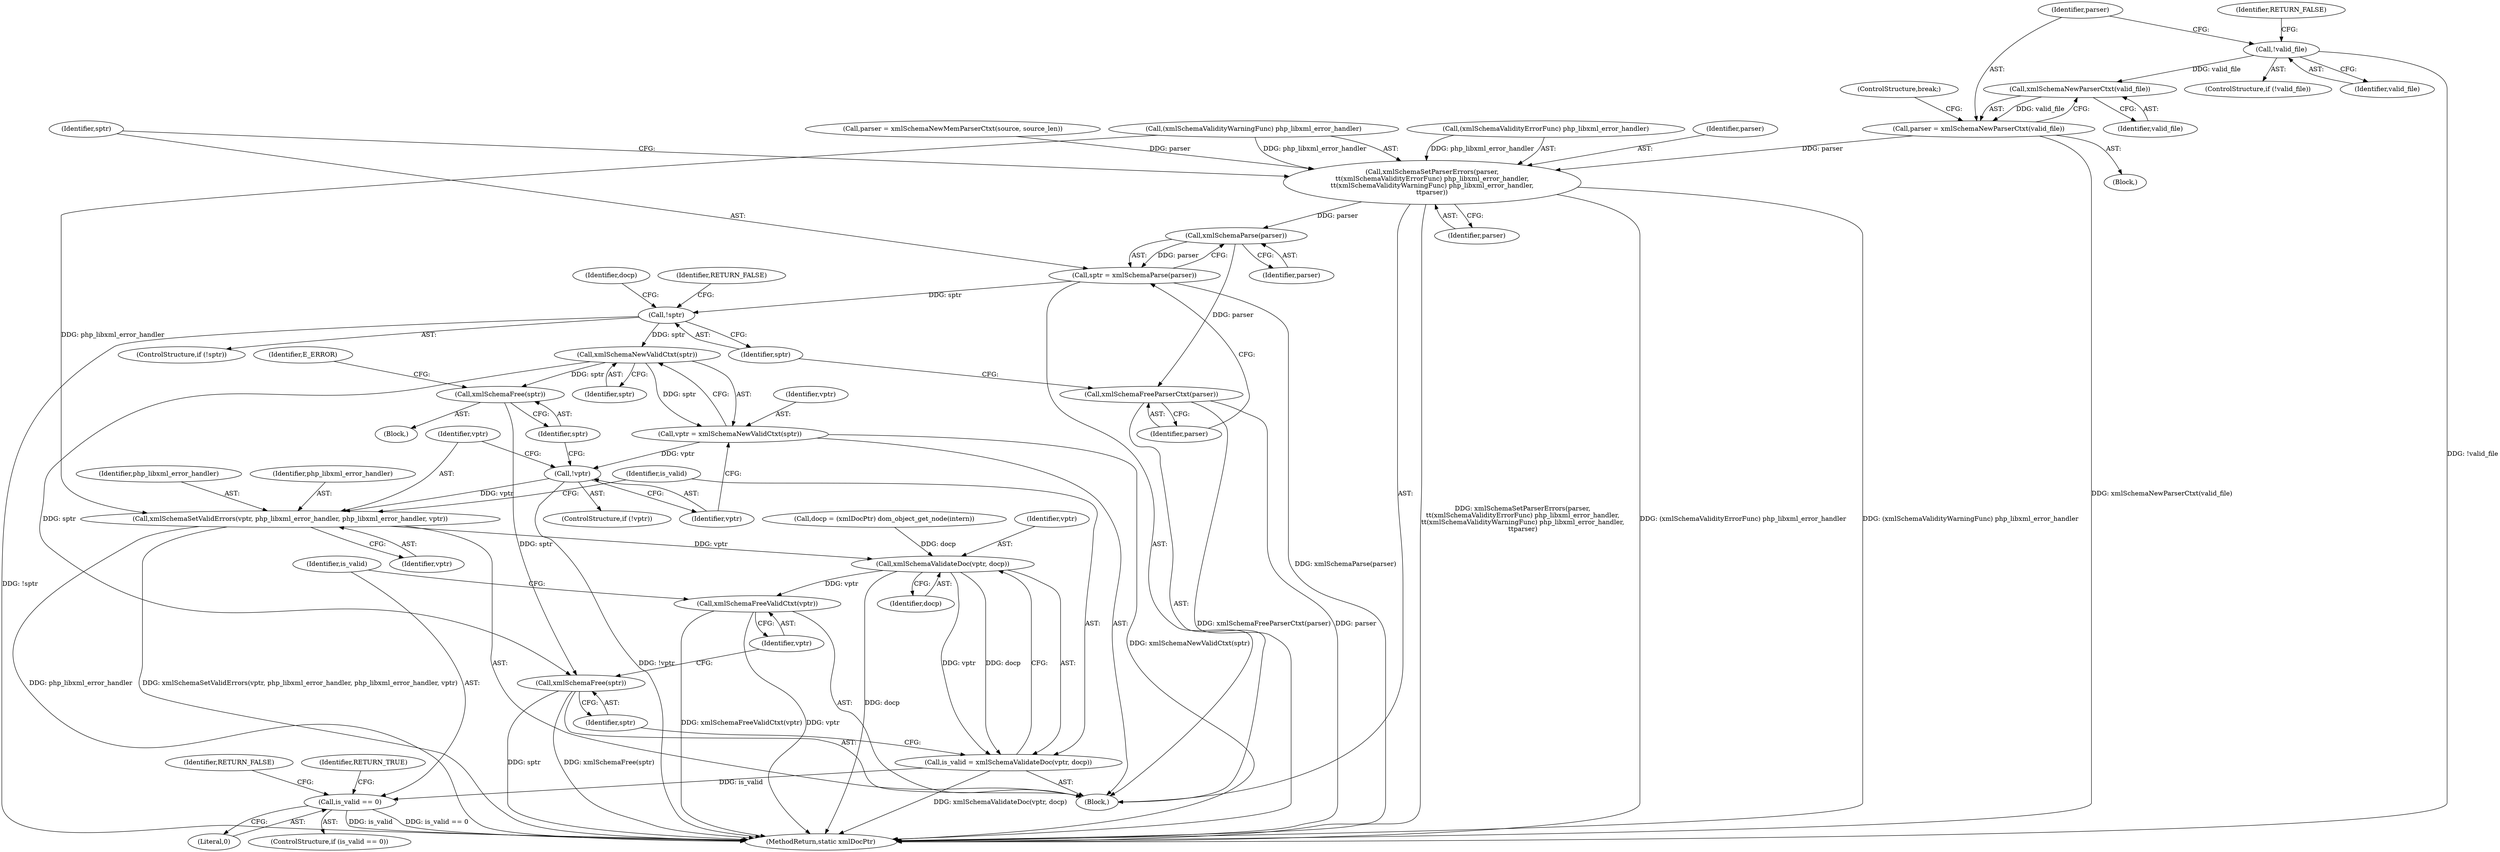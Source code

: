 digraph "0_php_4435b9142ff9813845d5c97ab29a5d637bedb257@pointer" {
"1001043" [label="(Call,xmlSchemaNewParserCtxt(valid_file))"];
"1001037" [label="(Call,!valid_file)"];
"1001041" [label="(Call,parser = xmlSchemaNewParserCtxt(valid_file))"];
"1001055" [label="(Call,xmlSchemaSetParserErrors(parser,\n\t\t(xmlSchemaValidityErrorFunc) php_libxml_error_handler,\n\t\t(xmlSchemaValidityWarningFunc) php_libxml_error_handler,\n\t\tparser))"];
"1001066" [label="(Call,xmlSchemaParse(parser))"];
"1001064" [label="(Call,sptr = xmlSchemaParse(parser))"];
"1001071" [label="(Call,!sptr)"];
"1001083" [label="(Call,xmlSchemaNewValidCtxt(sptr))"];
"1001081" [label="(Call,vptr = xmlSchemaNewValidCtxt(sptr))"];
"1001086" [label="(Call,!vptr)"];
"1001095" [label="(Call,xmlSchemaSetValidErrors(vptr, php_libxml_error_handler, php_libxml_error_handler, vptr))"];
"1001102" [label="(Call,xmlSchemaValidateDoc(vptr, docp))"];
"1001100" [label="(Call,is_valid = xmlSchemaValidateDoc(vptr, docp))"];
"1001110" [label="(Call,is_valid == 0)"];
"1001107" [label="(Call,xmlSchemaFreeValidCtxt(vptr))"];
"1001089" [label="(Call,xmlSchemaFree(sptr))"];
"1001105" [label="(Call,xmlSchemaFree(sptr))"];
"1001068" [label="(Call,xmlSchemaFreeParserCtxt(parser))"];
"1001040" [label="(Identifier,RETURN_FALSE)"];
"1001101" [label="(Identifier,is_valid)"];
"1001044" [label="(Identifier,valid_file)"];
"1001092" [label="(Identifier,E_ERROR)"];
"1001083" [label="(Call,xmlSchemaNewValidCtxt(sptr))"];
"1001070" [label="(ControlStructure,if (!sptr))"];
"1001099" [label="(Identifier,vptr)"];
"1001060" [label="(Call,(xmlSchemaValidityWarningFunc) php_libxml_error_handler)"];
"1001098" [label="(Identifier,php_libxml_error_handler)"];
"1001036" [label="(ControlStructure,if (!valid_file))"];
"1001055" [label="(Call,xmlSchemaSetParserErrors(parser,\n\t\t(xmlSchemaValidityErrorFunc) php_libxml_error_handler,\n\t\t(xmlSchemaValidityWarningFunc) php_libxml_error_handler,\n\t\tparser))"];
"1001072" [label="(Identifier,sptr)"];
"1001045" [label="(ControlStructure,break;)"];
"1001071" [label="(Call,!sptr)"];
"1001042" [label="(Identifier,parser)"];
"1001075" [label="(Call,docp = (xmlDocPtr) dom_object_get_node(intern))"];
"1001106" [label="(Identifier,sptr)"];
"1001090" [label="(Identifier,sptr)"];
"1001112" [label="(Literal,0)"];
"1001102" [label="(Call,xmlSchemaValidateDoc(vptr, docp))"];
"1001066" [label="(Call,xmlSchemaParse(parser))"];
"1001086" [label="(Call,!vptr)"];
"1001114" [label="(Identifier,RETURN_TRUE)"];
"1001100" [label="(Call,is_valid = xmlSchemaValidateDoc(vptr, docp))"];
"1001104" [label="(Identifier,docp)"];
"1001109" [label="(ControlStructure,if (is_valid == 0))"];
"1001043" [label="(Call,xmlSchemaNewParserCtxt(valid_file))"];
"1001057" [label="(Call,(xmlSchemaValidityErrorFunc) php_libxml_error_handler)"];
"1001067" [label="(Identifier,parser)"];
"1001074" [label="(Identifier,RETURN_FALSE)"];
"1001085" [label="(ControlStructure,if (!vptr))"];
"1001038" [label="(Identifier,valid_file)"];
"1001428" [label="(MethodReturn,static xmlDocPtr)"];
"1001082" [label="(Identifier,vptr)"];
"1001041" [label="(Call,parser = xmlSchemaNewParserCtxt(valid_file))"];
"1001089" [label="(Call,xmlSchemaFree(sptr))"];
"1001111" [label="(Identifier,is_valid)"];
"1001056" [label="(Identifier,parser)"];
"1001097" [label="(Identifier,php_libxml_error_handler)"];
"1001117" [label="(Identifier,RETURN_FALSE)"];
"1001063" [label="(Identifier,parser)"];
"1001034" [label="(Block,)"];
"1000998" [label="(Block,)"];
"1001088" [label="(Block,)"];
"1001064" [label="(Call,sptr = xmlSchemaParse(parser))"];
"1001081" [label="(Call,vptr = xmlSchemaNewValidCtxt(sptr))"];
"1001084" [label="(Identifier,sptr)"];
"1001103" [label="(Identifier,vptr)"];
"1001047" [label="(Call,parser = xmlSchemaNewMemParserCtxt(source, source_len))"];
"1001108" [label="(Identifier,vptr)"];
"1001087" [label="(Identifier,vptr)"];
"1001095" [label="(Call,xmlSchemaSetValidErrors(vptr, php_libxml_error_handler, php_libxml_error_handler, vptr))"];
"1001107" [label="(Call,xmlSchemaFreeValidCtxt(vptr))"];
"1001069" [label="(Identifier,parser)"];
"1001065" [label="(Identifier,sptr)"];
"1001076" [label="(Identifier,docp)"];
"1001110" [label="(Call,is_valid == 0)"];
"1001096" [label="(Identifier,vptr)"];
"1001068" [label="(Call,xmlSchemaFreeParserCtxt(parser))"];
"1001037" [label="(Call,!valid_file)"];
"1001105" [label="(Call,xmlSchemaFree(sptr))"];
"1001043" -> "1001041"  [label="AST: "];
"1001043" -> "1001044"  [label="CFG: "];
"1001044" -> "1001043"  [label="AST: "];
"1001041" -> "1001043"  [label="CFG: "];
"1001043" -> "1001041"  [label="DDG: valid_file"];
"1001037" -> "1001043"  [label="DDG: valid_file"];
"1001037" -> "1001036"  [label="AST: "];
"1001037" -> "1001038"  [label="CFG: "];
"1001038" -> "1001037"  [label="AST: "];
"1001040" -> "1001037"  [label="CFG: "];
"1001042" -> "1001037"  [label="CFG: "];
"1001037" -> "1001428"  [label="DDG: !valid_file"];
"1001041" -> "1001034"  [label="AST: "];
"1001042" -> "1001041"  [label="AST: "];
"1001045" -> "1001041"  [label="CFG: "];
"1001041" -> "1001428"  [label="DDG: xmlSchemaNewParserCtxt(valid_file)"];
"1001041" -> "1001055"  [label="DDG: parser"];
"1001055" -> "1000998"  [label="AST: "];
"1001055" -> "1001063"  [label="CFG: "];
"1001056" -> "1001055"  [label="AST: "];
"1001057" -> "1001055"  [label="AST: "];
"1001060" -> "1001055"  [label="AST: "];
"1001063" -> "1001055"  [label="AST: "];
"1001065" -> "1001055"  [label="CFG: "];
"1001055" -> "1001428"  [label="DDG: xmlSchemaSetParserErrors(parser,\n\t\t(xmlSchemaValidityErrorFunc) php_libxml_error_handler,\n\t\t(xmlSchemaValidityWarningFunc) php_libxml_error_handler,\n\t\tparser)"];
"1001055" -> "1001428"  [label="DDG: (xmlSchemaValidityErrorFunc) php_libxml_error_handler"];
"1001055" -> "1001428"  [label="DDG: (xmlSchemaValidityWarningFunc) php_libxml_error_handler"];
"1001047" -> "1001055"  [label="DDG: parser"];
"1001057" -> "1001055"  [label="DDG: php_libxml_error_handler"];
"1001060" -> "1001055"  [label="DDG: php_libxml_error_handler"];
"1001055" -> "1001066"  [label="DDG: parser"];
"1001066" -> "1001064"  [label="AST: "];
"1001066" -> "1001067"  [label="CFG: "];
"1001067" -> "1001066"  [label="AST: "];
"1001064" -> "1001066"  [label="CFG: "];
"1001066" -> "1001064"  [label="DDG: parser"];
"1001066" -> "1001068"  [label="DDG: parser"];
"1001064" -> "1000998"  [label="AST: "];
"1001065" -> "1001064"  [label="AST: "];
"1001069" -> "1001064"  [label="CFG: "];
"1001064" -> "1001428"  [label="DDG: xmlSchemaParse(parser)"];
"1001064" -> "1001071"  [label="DDG: sptr"];
"1001071" -> "1001070"  [label="AST: "];
"1001071" -> "1001072"  [label="CFG: "];
"1001072" -> "1001071"  [label="AST: "];
"1001074" -> "1001071"  [label="CFG: "];
"1001076" -> "1001071"  [label="CFG: "];
"1001071" -> "1001428"  [label="DDG: !sptr"];
"1001071" -> "1001083"  [label="DDG: sptr"];
"1001083" -> "1001081"  [label="AST: "];
"1001083" -> "1001084"  [label="CFG: "];
"1001084" -> "1001083"  [label="AST: "];
"1001081" -> "1001083"  [label="CFG: "];
"1001083" -> "1001081"  [label="DDG: sptr"];
"1001083" -> "1001089"  [label="DDG: sptr"];
"1001083" -> "1001105"  [label="DDG: sptr"];
"1001081" -> "1000998"  [label="AST: "];
"1001082" -> "1001081"  [label="AST: "];
"1001087" -> "1001081"  [label="CFG: "];
"1001081" -> "1001428"  [label="DDG: xmlSchemaNewValidCtxt(sptr)"];
"1001081" -> "1001086"  [label="DDG: vptr"];
"1001086" -> "1001085"  [label="AST: "];
"1001086" -> "1001087"  [label="CFG: "];
"1001087" -> "1001086"  [label="AST: "];
"1001090" -> "1001086"  [label="CFG: "];
"1001096" -> "1001086"  [label="CFG: "];
"1001086" -> "1001428"  [label="DDG: !vptr"];
"1001086" -> "1001095"  [label="DDG: vptr"];
"1001095" -> "1000998"  [label="AST: "];
"1001095" -> "1001099"  [label="CFG: "];
"1001096" -> "1001095"  [label="AST: "];
"1001097" -> "1001095"  [label="AST: "];
"1001098" -> "1001095"  [label="AST: "];
"1001099" -> "1001095"  [label="AST: "];
"1001101" -> "1001095"  [label="CFG: "];
"1001095" -> "1001428"  [label="DDG: php_libxml_error_handler"];
"1001095" -> "1001428"  [label="DDG: xmlSchemaSetValidErrors(vptr, php_libxml_error_handler, php_libxml_error_handler, vptr)"];
"1001060" -> "1001095"  [label="DDG: php_libxml_error_handler"];
"1001095" -> "1001102"  [label="DDG: vptr"];
"1001102" -> "1001100"  [label="AST: "];
"1001102" -> "1001104"  [label="CFG: "];
"1001103" -> "1001102"  [label="AST: "];
"1001104" -> "1001102"  [label="AST: "];
"1001100" -> "1001102"  [label="CFG: "];
"1001102" -> "1001428"  [label="DDG: docp"];
"1001102" -> "1001100"  [label="DDG: vptr"];
"1001102" -> "1001100"  [label="DDG: docp"];
"1001075" -> "1001102"  [label="DDG: docp"];
"1001102" -> "1001107"  [label="DDG: vptr"];
"1001100" -> "1000998"  [label="AST: "];
"1001101" -> "1001100"  [label="AST: "];
"1001106" -> "1001100"  [label="CFG: "];
"1001100" -> "1001428"  [label="DDG: xmlSchemaValidateDoc(vptr, docp)"];
"1001100" -> "1001110"  [label="DDG: is_valid"];
"1001110" -> "1001109"  [label="AST: "];
"1001110" -> "1001112"  [label="CFG: "];
"1001111" -> "1001110"  [label="AST: "];
"1001112" -> "1001110"  [label="AST: "];
"1001114" -> "1001110"  [label="CFG: "];
"1001117" -> "1001110"  [label="CFG: "];
"1001110" -> "1001428"  [label="DDG: is_valid == 0"];
"1001110" -> "1001428"  [label="DDG: is_valid"];
"1001107" -> "1000998"  [label="AST: "];
"1001107" -> "1001108"  [label="CFG: "];
"1001108" -> "1001107"  [label="AST: "];
"1001111" -> "1001107"  [label="CFG: "];
"1001107" -> "1001428"  [label="DDG: vptr"];
"1001107" -> "1001428"  [label="DDG: xmlSchemaFreeValidCtxt(vptr)"];
"1001089" -> "1001088"  [label="AST: "];
"1001089" -> "1001090"  [label="CFG: "];
"1001090" -> "1001089"  [label="AST: "];
"1001092" -> "1001089"  [label="CFG: "];
"1001089" -> "1001105"  [label="DDG: sptr"];
"1001105" -> "1000998"  [label="AST: "];
"1001105" -> "1001106"  [label="CFG: "];
"1001106" -> "1001105"  [label="AST: "];
"1001108" -> "1001105"  [label="CFG: "];
"1001105" -> "1001428"  [label="DDG: xmlSchemaFree(sptr)"];
"1001105" -> "1001428"  [label="DDG: sptr"];
"1001068" -> "1000998"  [label="AST: "];
"1001068" -> "1001069"  [label="CFG: "];
"1001069" -> "1001068"  [label="AST: "];
"1001072" -> "1001068"  [label="CFG: "];
"1001068" -> "1001428"  [label="DDG: parser"];
"1001068" -> "1001428"  [label="DDG: xmlSchemaFreeParserCtxt(parser)"];
}
